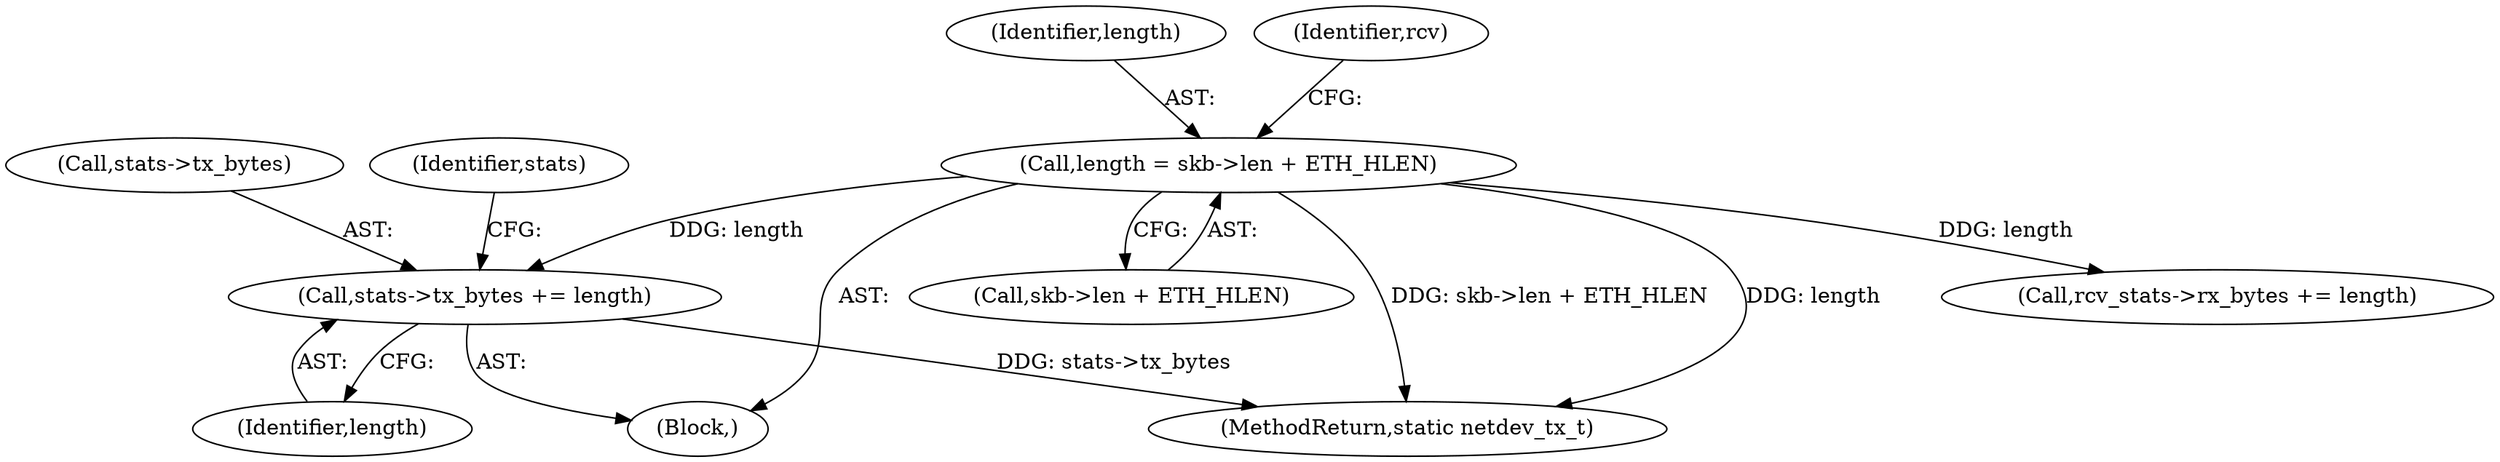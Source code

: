digraph "0_linux_6ec82562ffc6f297d0de36d65776cff8e5704867@pointer" {
"1000173" [label="(Call,stats->tx_bytes += length)"];
"1000159" [label="(Call,length = skb->len + ETH_HLEN)"];
"1000160" [label="(Identifier,length)"];
"1000182" [label="(Call,rcv_stats->rx_bytes += length)"];
"1000209" [label="(MethodReturn,static netdev_tx_t)"];
"1000177" [label="(Identifier,length)"];
"1000174" [label="(Call,stats->tx_bytes)"];
"1000103" [label="(Block,)"];
"1000180" [label="(Identifier,stats)"];
"1000173" [label="(Call,stats->tx_bytes += length)"];
"1000169" [label="(Identifier,rcv)"];
"1000159" [label="(Call,length = skb->len + ETH_HLEN)"];
"1000161" [label="(Call,skb->len + ETH_HLEN)"];
"1000173" -> "1000103"  [label="AST: "];
"1000173" -> "1000177"  [label="CFG: "];
"1000174" -> "1000173"  [label="AST: "];
"1000177" -> "1000173"  [label="AST: "];
"1000180" -> "1000173"  [label="CFG: "];
"1000173" -> "1000209"  [label="DDG: stats->tx_bytes"];
"1000159" -> "1000173"  [label="DDG: length"];
"1000159" -> "1000103"  [label="AST: "];
"1000159" -> "1000161"  [label="CFG: "];
"1000160" -> "1000159"  [label="AST: "];
"1000161" -> "1000159"  [label="AST: "];
"1000169" -> "1000159"  [label="CFG: "];
"1000159" -> "1000209"  [label="DDG: length"];
"1000159" -> "1000209"  [label="DDG: skb->len + ETH_HLEN"];
"1000159" -> "1000182"  [label="DDG: length"];
}
